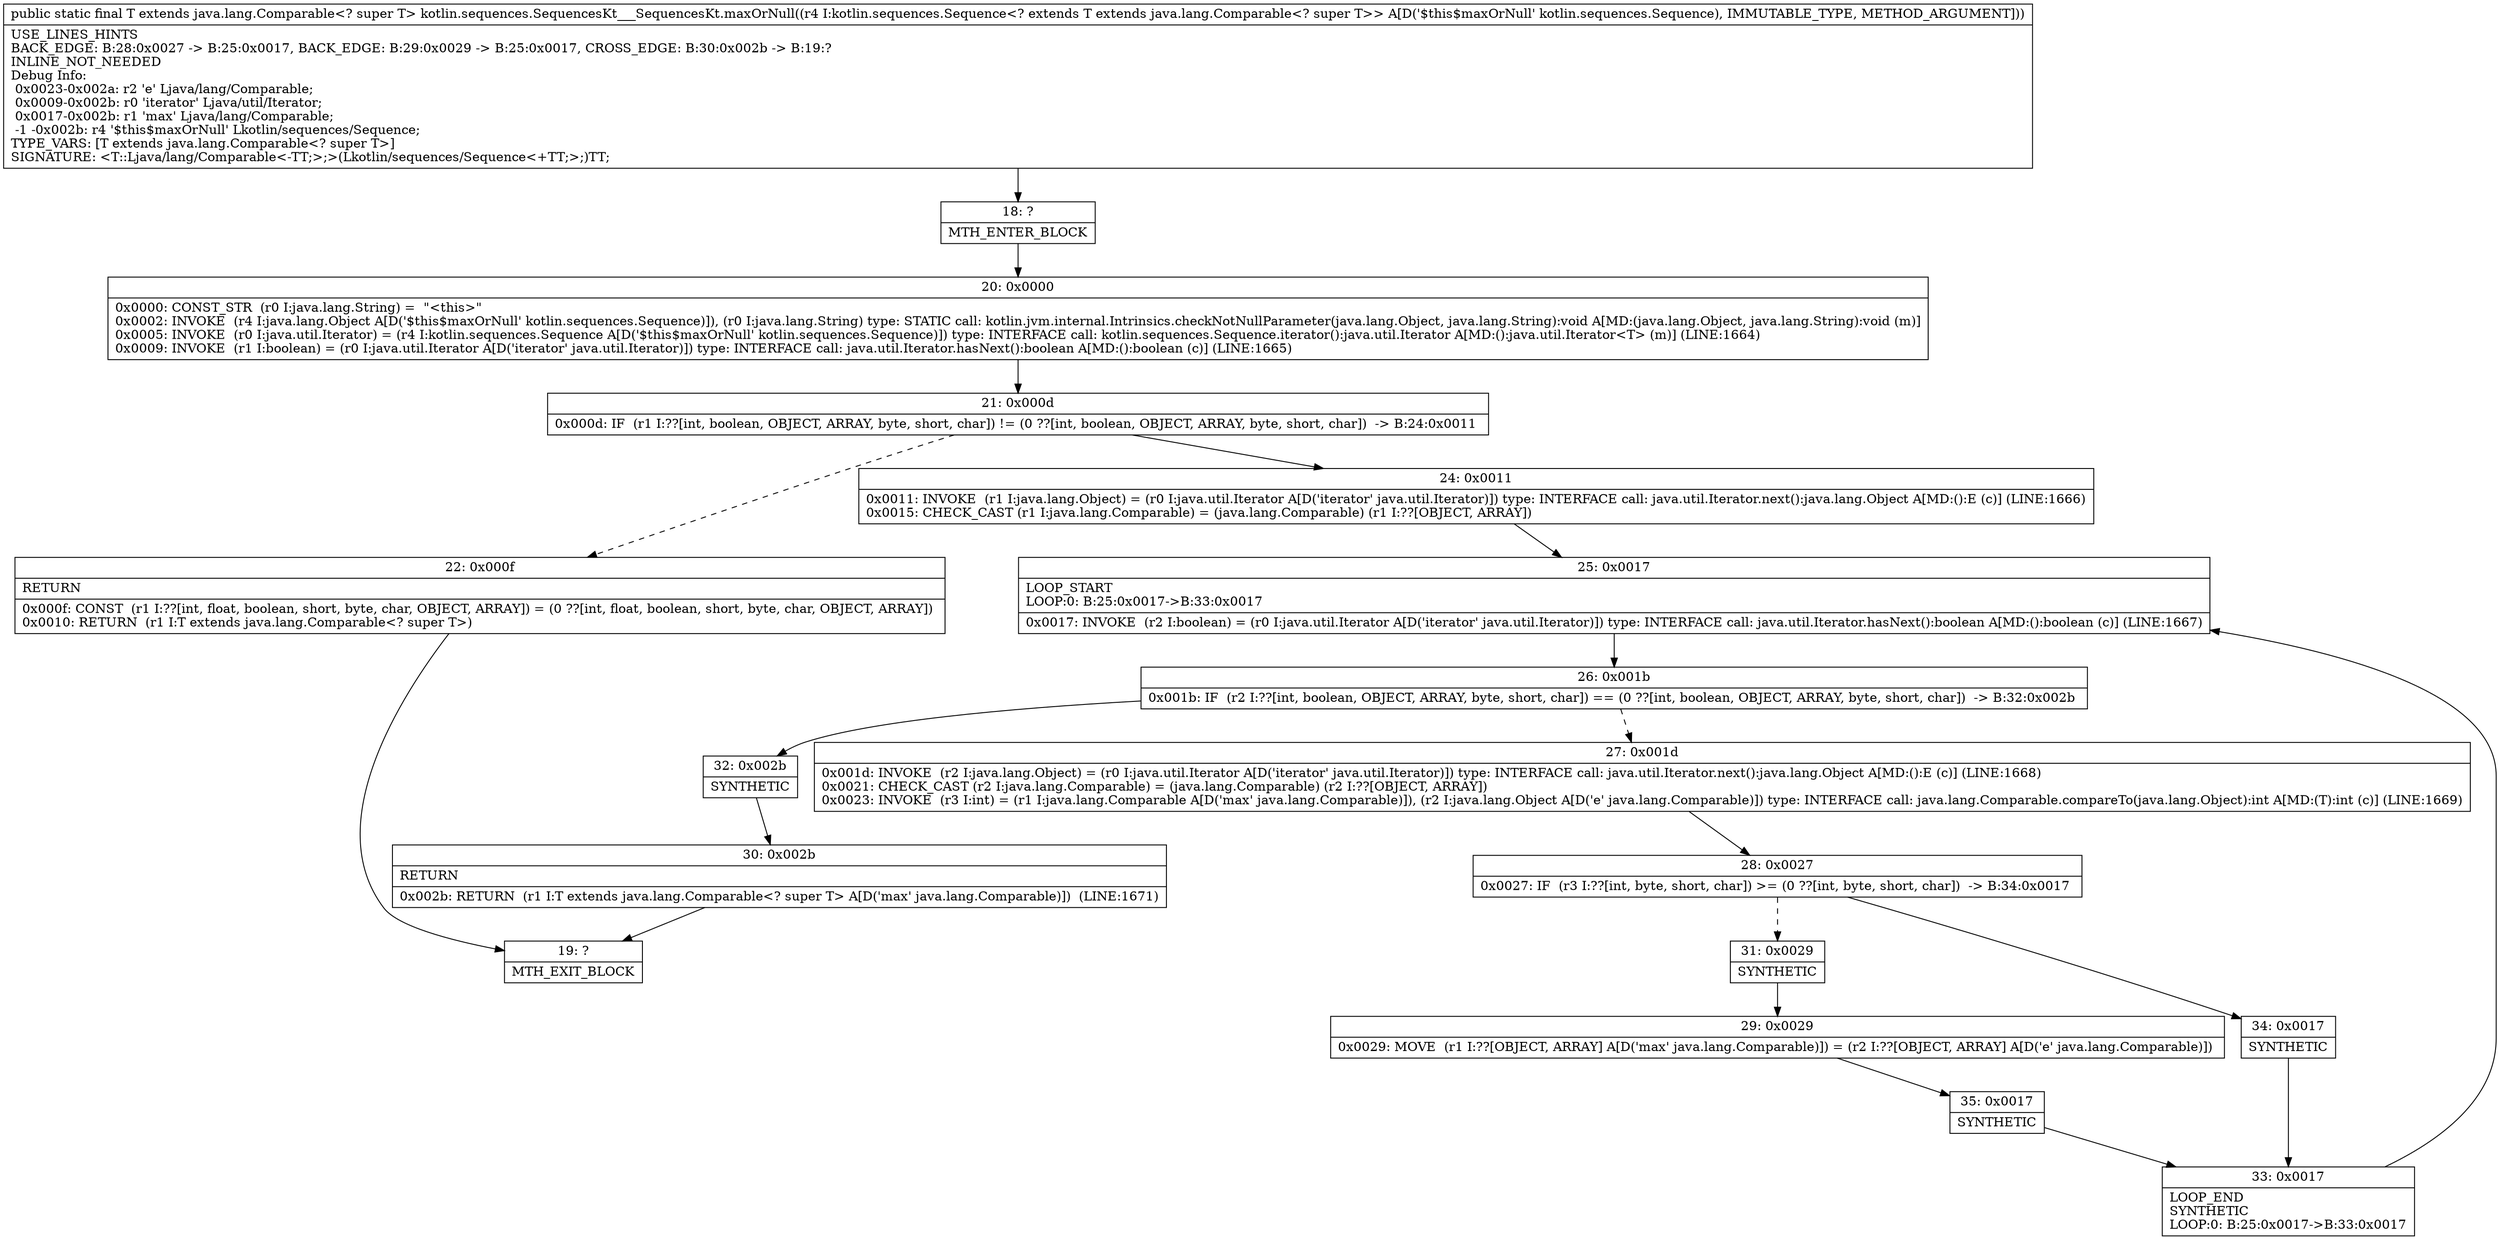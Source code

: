 digraph "CFG forkotlin.sequences.SequencesKt___SequencesKt.maxOrNull(Lkotlin\/sequences\/Sequence;)Ljava\/lang\/Comparable;" {
Node_18 [shape=record,label="{18\:\ ?|MTH_ENTER_BLOCK\l}"];
Node_20 [shape=record,label="{20\:\ 0x0000|0x0000: CONST_STR  (r0 I:java.lang.String) =  \"\<this\>\" \l0x0002: INVOKE  (r4 I:java.lang.Object A[D('$this$maxOrNull' kotlin.sequences.Sequence)]), (r0 I:java.lang.String) type: STATIC call: kotlin.jvm.internal.Intrinsics.checkNotNullParameter(java.lang.Object, java.lang.String):void A[MD:(java.lang.Object, java.lang.String):void (m)]\l0x0005: INVOKE  (r0 I:java.util.Iterator) = (r4 I:kotlin.sequences.Sequence A[D('$this$maxOrNull' kotlin.sequences.Sequence)]) type: INTERFACE call: kotlin.sequences.Sequence.iterator():java.util.Iterator A[MD:():java.util.Iterator\<T\> (m)] (LINE:1664)\l0x0009: INVOKE  (r1 I:boolean) = (r0 I:java.util.Iterator A[D('iterator' java.util.Iterator)]) type: INTERFACE call: java.util.Iterator.hasNext():boolean A[MD:():boolean (c)] (LINE:1665)\l}"];
Node_21 [shape=record,label="{21\:\ 0x000d|0x000d: IF  (r1 I:??[int, boolean, OBJECT, ARRAY, byte, short, char]) != (0 ??[int, boolean, OBJECT, ARRAY, byte, short, char])  \-\> B:24:0x0011 \l}"];
Node_22 [shape=record,label="{22\:\ 0x000f|RETURN\l|0x000f: CONST  (r1 I:??[int, float, boolean, short, byte, char, OBJECT, ARRAY]) = (0 ??[int, float, boolean, short, byte, char, OBJECT, ARRAY]) \l0x0010: RETURN  (r1 I:T extends java.lang.Comparable\<? super T\>) \l}"];
Node_19 [shape=record,label="{19\:\ ?|MTH_EXIT_BLOCK\l}"];
Node_24 [shape=record,label="{24\:\ 0x0011|0x0011: INVOKE  (r1 I:java.lang.Object) = (r0 I:java.util.Iterator A[D('iterator' java.util.Iterator)]) type: INTERFACE call: java.util.Iterator.next():java.lang.Object A[MD:():E (c)] (LINE:1666)\l0x0015: CHECK_CAST (r1 I:java.lang.Comparable) = (java.lang.Comparable) (r1 I:??[OBJECT, ARRAY]) \l}"];
Node_25 [shape=record,label="{25\:\ 0x0017|LOOP_START\lLOOP:0: B:25:0x0017\-\>B:33:0x0017\l|0x0017: INVOKE  (r2 I:boolean) = (r0 I:java.util.Iterator A[D('iterator' java.util.Iterator)]) type: INTERFACE call: java.util.Iterator.hasNext():boolean A[MD:():boolean (c)] (LINE:1667)\l}"];
Node_26 [shape=record,label="{26\:\ 0x001b|0x001b: IF  (r2 I:??[int, boolean, OBJECT, ARRAY, byte, short, char]) == (0 ??[int, boolean, OBJECT, ARRAY, byte, short, char])  \-\> B:32:0x002b \l}"];
Node_27 [shape=record,label="{27\:\ 0x001d|0x001d: INVOKE  (r2 I:java.lang.Object) = (r0 I:java.util.Iterator A[D('iterator' java.util.Iterator)]) type: INTERFACE call: java.util.Iterator.next():java.lang.Object A[MD:():E (c)] (LINE:1668)\l0x0021: CHECK_CAST (r2 I:java.lang.Comparable) = (java.lang.Comparable) (r2 I:??[OBJECT, ARRAY]) \l0x0023: INVOKE  (r3 I:int) = (r1 I:java.lang.Comparable A[D('max' java.lang.Comparable)]), (r2 I:java.lang.Object A[D('e' java.lang.Comparable)]) type: INTERFACE call: java.lang.Comparable.compareTo(java.lang.Object):int A[MD:(T):int (c)] (LINE:1669)\l}"];
Node_28 [shape=record,label="{28\:\ 0x0027|0x0027: IF  (r3 I:??[int, byte, short, char]) \>= (0 ??[int, byte, short, char])  \-\> B:34:0x0017 \l}"];
Node_31 [shape=record,label="{31\:\ 0x0029|SYNTHETIC\l}"];
Node_29 [shape=record,label="{29\:\ 0x0029|0x0029: MOVE  (r1 I:??[OBJECT, ARRAY] A[D('max' java.lang.Comparable)]) = (r2 I:??[OBJECT, ARRAY] A[D('e' java.lang.Comparable)]) \l}"];
Node_35 [shape=record,label="{35\:\ 0x0017|SYNTHETIC\l}"];
Node_33 [shape=record,label="{33\:\ 0x0017|LOOP_END\lSYNTHETIC\lLOOP:0: B:25:0x0017\-\>B:33:0x0017\l}"];
Node_34 [shape=record,label="{34\:\ 0x0017|SYNTHETIC\l}"];
Node_32 [shape=record,label="{32\:\ 0x002b|SYNTHETIC\l}"];
Node_30 [shape=record,label="{30\:\ 0x002b|RETURN\l|0x002b: RETURN  (r1 I:T extends java.lang.Comparable\<? super T\> A[D('max' java.lang.Comparable)])  (LINE:1671)\l}"];
MethodNode[shape=record,label="{public static final T extends java.lang.Comparable\<? super T\> kotlin.sequences.SequencesKt___SequencesKt.maxOrNull((r4 I:kotlin.sequences.Sequence\<? extends T extends java.lang.Comparable\<? super T\>\> A[D('$this$maxOrNull' kotlin.sequences.Sequence), IMMUTABLE_TYPE, METHOD_ARGUMENT]))  | USE_LINES_HINTS\lBACK_EDGE: B:28:0x0027 \-\> B:25:0x0017, BACK_EDGE: B:29:0x0029 \-\> B:25:0x0017, CROSS_EDGE: B:30:0x002b \-\> B:19:?\lINLINE_NOT_NEEDED\lDebug Info:\l  0x0023\-0x002a: r2 'e' Ljava\/lang\/Comparable;\l  0x0009\-0x002b: r0 'iterator' Ljava\/util\/Iterator;\l  0x0017\-0x002b: r1 'max' Ljava\/lang\/Comparable;\l  \-1 \-0x002b: r4 '$this$maxOrNull' Lkotlin\/sequences\/Sequence;\lTYPE_VARS: [T extends java.lang.Comparable\<? super T\>]\lSIGNATURE: \<T::Ljava\/lang\/Comparable\<\-TT;\>;\>(Lkotlin\/sequences\/Sequence\<+TT;\>;)TT;\l}"];
MethodNode -> Node_18;Node_18 -> Node_20;
Node_20 -> Node_21;
Node_21 -> Node_22[style=dashed];
Node_21 -> Node_24;
Node_22 -> Node_19;
Node_24 -> Node_25;
Node_25 -> Node_26;
Node_26 -> Node_27[style=dashed];
Node_26 -> Node_32;
Node_27 -> Node_28;
Node_28 -> Node_31[style=dashed];
Node_28 -> Node_34;
Node_31 -> Node_29;
Node_29 -> Node_35;
Node_35 -> Node_33;
Node_33 -> Node_25;
Node_34 -> Node_33;
Node_32 -> Node_30;
Node_30 -> Node_19;
}

